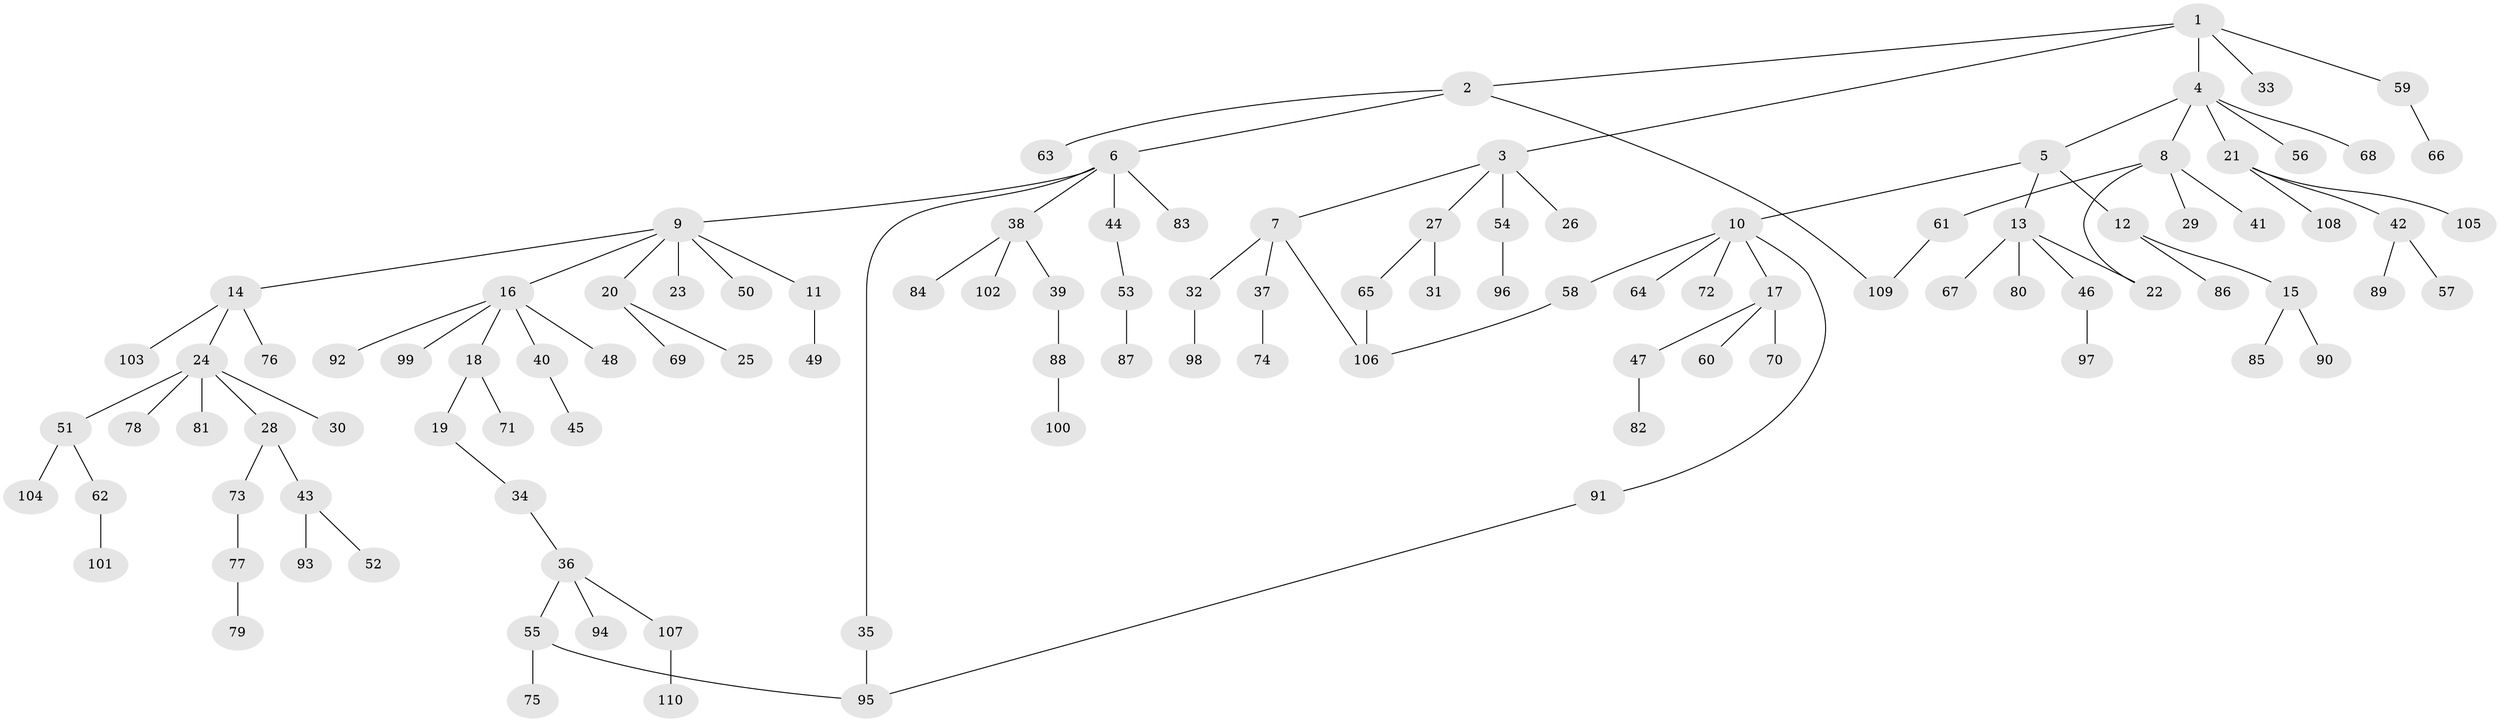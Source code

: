 // Generated by graph-tools (version 1.1) at 2025/42/03/09/25 04:42:16]
// undirected, 110 vertices, 115 edges
graph export_dot {
graph [start="1"]
  node [color=gray90,style=filled];
  1;
  2;
  3;
  4;
  5;
  6;
  7;
  8;
  9;
  10;
  11;
  12;
  13;
  14;
  15;
  16;
  17;
  18;
  19;
  20;
  21;
  22;
  23;
  24;
  25;
  26;
  27;
  28;
  29;
  30;
  31;
  32;
  33;
  34;
  35;
  36;
  37;
  38;
  39;
  40;
  41;
  42;
  43;
  44;
  45;
  46;
  47;
  48;
  49;
  50;
  51;
  52;
  53;
  54;
  55;
  56;
  57;
  58;
  59;
  60;
  61;
  62;
  63;
  64;
  65;
  66;
  67;
  68;
  69;
  70;
  71;
  72;
  73;
  74;
  75;
  76;
  77;
  78;
  79;
  80;
  81;
  82;
  83;
  84;
  85;
  86;
  87;
  88;
  89;
  90;
  91;
  92;
  93;
  94;
  95;
  96;
  97;
  98;
  99;
  100;
  101;
  102;
  103;
  104;
  105;
  106;
  107;
  108;
  109;
  110;
  1 -- 2;
  1 -- 3;
  1 -- 4;
  1 -- 33;
  1 -- 59;
  2 -- 6;
  2 -- 63;
  2 -- 109;
  3 -- 7;
  3 -- 26;
  3 -- 27;
  3 -- 54;
  4 -- 5;
  4 -- 8;
  4 -- 21;
  4 -- 56;
  4 -- 68;
  5 -- 10;
  5 -- 12;
  5 -- 13;
  6 -- 9;
  6 -- 35;
  6 -- 38;
  6 -- 44;
  6 -- 83;
  7 -- 32;
  7 -- 37;
  7 -- 106;
  8 -- 29;
  8 -- 41;
  8 -- 61;
  8 -- 22;
  9 -- 11;
  9 -- 14;
  9 -- 16;
  9 -- 20;
  9 -- 23;
  9 -- 50;
  10 -- 17;
  10 -- 58;
  10 -- 64;
  10 -- 72;
  10 -- 91;
  11 -- 49;
  12 -- 15;
  12 -- 86;
  13 -- 22;
  13 -- 46;
  13 -- 67;
  13 -- 80;
  14 -- 24;
  14 -- 76;
  14 -- 103;
  15 -- 85;
  15 -- 90;
  16 -- 18;
  16 -- 40;
  16 -- 48;
  16 -- 92;
  16 -- 99;
  17 -- 47;
  17 -- 60;
  17 -- 70;
  18 -- 19;
  18 -- 71;
  19 -- 34;
  20 -- 25;
  20 -- 69;
  21 -- 42;
  21 -- 105;
  21 -- 108;
  24 -- 28;
  24 -- 30;
  24 -- 51;
  24 -- 78;
  24 -- 81;
  27 -- 31;
  27 -- 65;
  28 -- 43;
  28 -- 73;
  32 -- 98;
  34 -- 36;
  35 -- 95;
  36 -- 55;
  36 -- 94;
  36 -- 107;
  37 -- 74;
  38 -- 39;
  38 -- 84;
  38 -- 102;
  39 -- 88;
  40 -- 45;
  42 -- 57;
  42 -- 89;
  43 -- 52;
  43 -- 93;
  44 -- 53;
  46 -- 97;
  47 -- 82;
  51 -- 62;
  51 -- 104;
  53 -- 87;
  54 -- 96;
  55 -- 75;
  55 -- 95;
  58 -- 106;
  59 -- 66;
  61 -- 109;
  62 -- 101;
  65 -- 106;
  73 -- 77;
  77 -- 79;
  88 -- 100;
  91 -- 95;
  107 -- 110;
}
